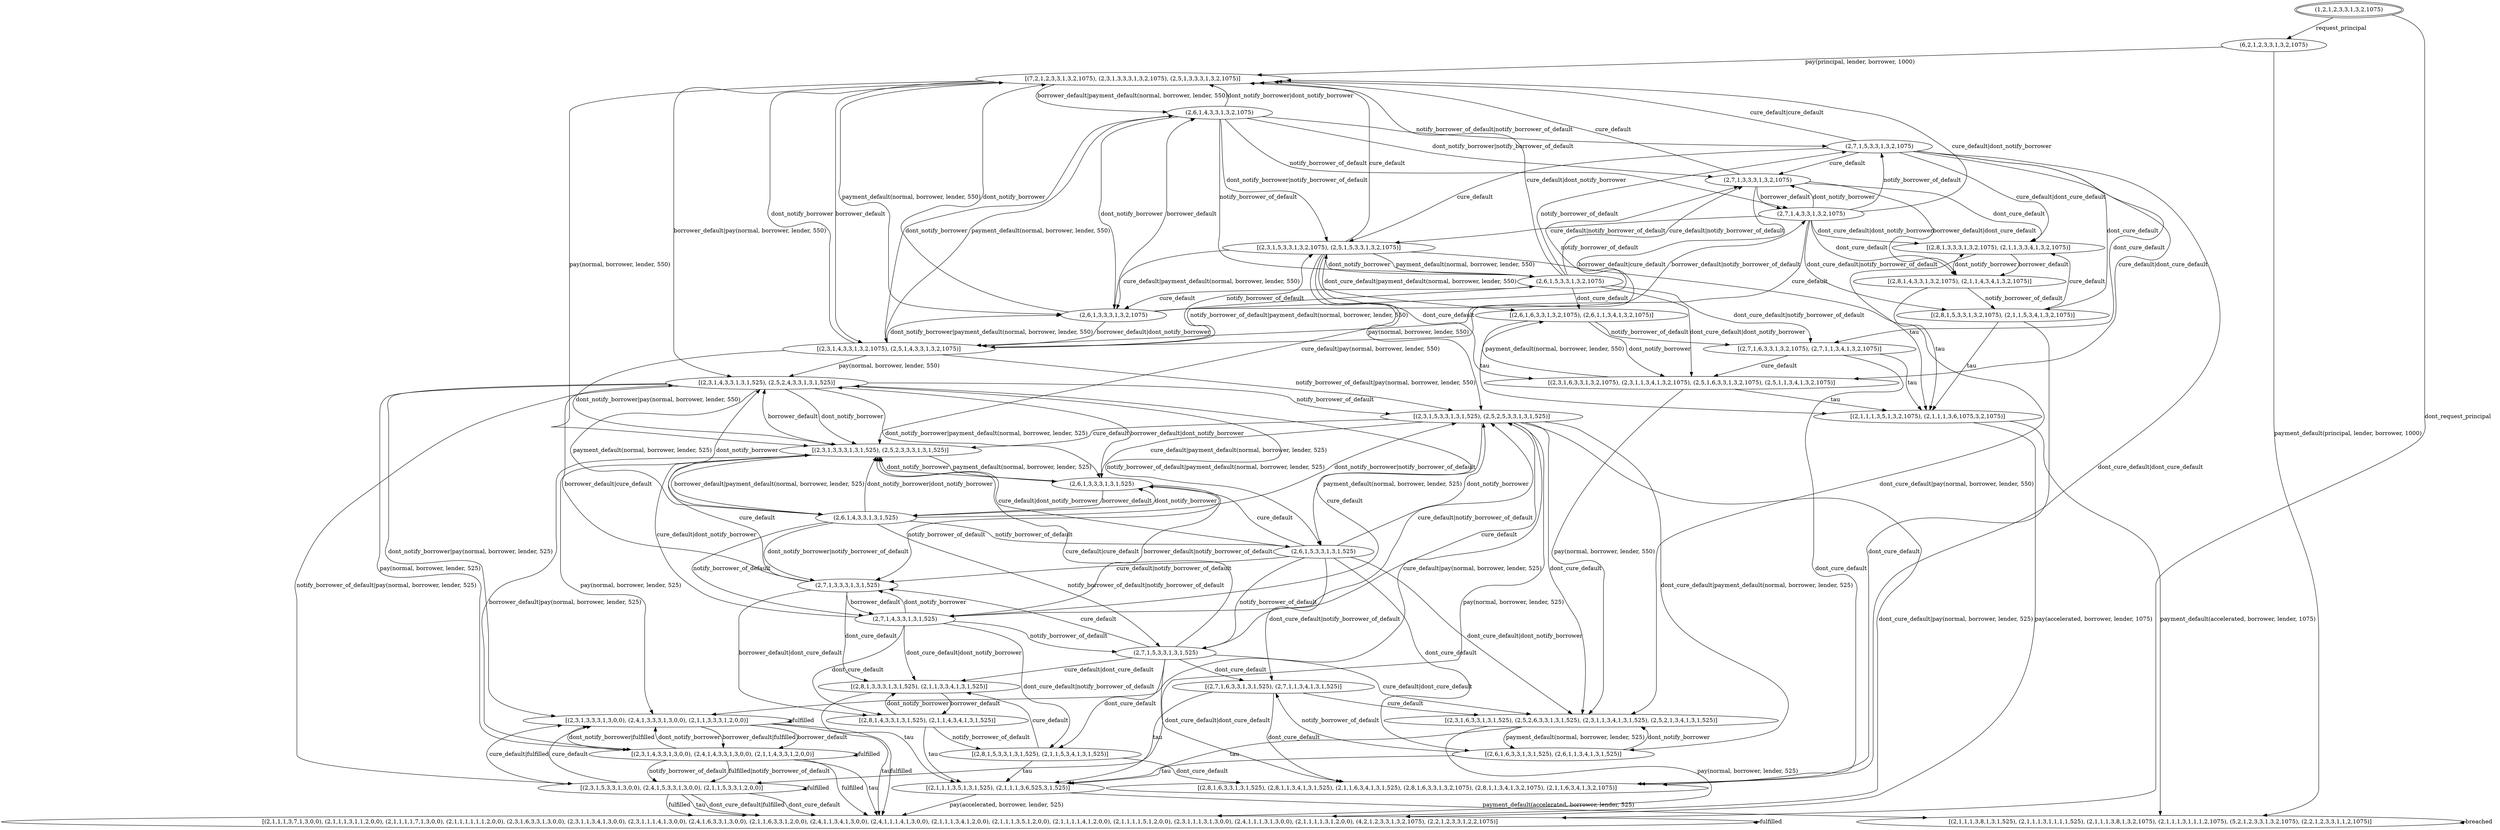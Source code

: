 digraph G {
center = TRUE;
mclimit = 10.0;
nodesep = 0.05;
node [ width=0.25, height=0.25, label="" ];
s10 [ peripheries=2 ];
s0 [label="[(2,1,1,1,3,7,1,3,0,0), (2,1,1,1,3,1,1,2,0,0), (2,1,1,1,1,7,1,3,0,0), (2,1,1,1,1,1,1,2,0,0), (2,3,1,6,3,3,1,3,0,0), (2,3,1,1,3,4,1,3,0,0), (2,3,1,1,1,4,1,3,0,0), (2,4,1,6,3,3,1,3,0,0), (2,1,1,6,3,3,1,2,0,0), (2,4,1,1,3,4,1,3,0,0), (2,4,1,1,1,4,1,3,0,0), (2,1,1,1,3,4,1,2,0,0), (2,1,1,1,3,5,1,2,0,0), (2,1,1,1,1,4,1,2,0,0), (2,1,1,1,1,5,1,2,0,0), (2,3,1,1,1,3,1,3,0,0), (2,4,1,1,1,3,1,3,0,0), (2,1,1,1,1,3,1,2,0,0), (4,2,1,2,3,3,1,3,2,1075), (2,2,1,2,3,3,1,2,2,1075)]"];
s1 [label="[(2,8,1,6,3,3,1,3,1,525), (2,8,1,1,3,4,1,3,1,525), (2,1,1,6,3,4,1,3,1,525), (2,8,1,6,3,3,1,3,2,1075), (2,8,1,1,3,4,1,3,2,1075), (2,1,1,6,3,4,1,3,2,1075)]"];
s2 [label="[(2,3,1,3,3,3,1,3,0,0), (2,4,1,3,3,3,1,3,0,0), (2,1,1,3,3,3,1,2,0,0)]"];
s3 [label="[(2,3,1,5,3,3,1,3,0,0), (2,4,1,5,3,3,1,3,0,0), (2,1,1,5,3,3,1,2,0,0)]"];
s4 [label="[(2,3,1,4,3,3,1,3,0,0), (2,4,1,4,3,3,1,3,0,0), (2,1,1,4,3,3,1,2,0,0)]"];
s5 [label="[(2,8,1,3,3,3,1,3,1,525), (2,1,1,3,3,4,1,3,1,525)]"];
s6 [label="[(2,1,1,1,3,5,1,3,1,525), (2,1,1,1,3,6,525,3,1,525)]"];
s7 [label="[(2,8,1,3,3,3,1,3,2,1075), (2,1,1,3,3,4,1,3,2,1075)]"];
s8 [label="[(2,1,1,1,3,5,1,3,2,1075), (2,1,1,1,3,6,1075,3,2,1075)]"];
s9 [label="[(2,3,1,5,3,3,1,3,1,525), (2,5,2,5,3,3,1,3,1,525)]"];
s10 [label="(1,2,1,2,3,3,1,3,2,1075)"];
s11 [label="(6,2,1,2,3,3,1,3,2,1075)"];
s12 [label="(2,7,1,5,3,3,1,3,2,1075)"];
s13 [label="(2,7,1,5,3,3,1,3,1,525)"];
s14 [label="(2,7,1,3,3,3,1,3,2,1075)"];
s15 [label="(2,7,1,3,3,3,1,3,1,525)"];
s16 [label="[(2,3,1,4,3,3,1,3,1,525), (2,5,2,4,3,3,1,3,1,525)]"];
s17 [label="[(2,3,1,3,3,3,1,3,1,525), (2,5,2,3,3,3,1,3,1,525)]"];
s18 [label="[(2,3,1,6,3,3,1,3,1,525), (2,5,2,6,3,3,1,3,1,525), (2,3,1,1,3,4,1,3,1,525), (2,5,2,1,3,4,1,3,1,525)]"];
s19 [label="(2,7,1,4,3,3,1,3,2,1075)"];
s20 [label="(2,7,1,4,3,3,1,3,1,525)"];
s21 [label="(2,6,1,5,3,3,1,3,1,525)"];
s22 [label="(2,6,1,5,3,3,1,3,2,1075)"];
s23 [label="(2,6,1,4,3,3,1,3,2,1075)"];
s24 [label="(2,6,1,4,3,3,1,3,1,525)"];
s25 [label="(2,6,1,3,3,3,1,3,2,1075)"];
s26 [label="(2,6,1,3,3,3,1,3,1,525)"];
s27 [label="[(2,3,1,5,3,3,1,3,2,1075), (2,5,1,5,3,3,1,3,2,1075)]"];
s28 [label="[(2,7,1,6,3,3,1,3,2,1075), (2,7,1,1,3,4,1,3,2,1075)]"];
s29 [label="[(2,8,1,5,3,3,1,3,1,525), (2,1,1,5,3,4,1,3,1,525)]"];
s30 [label="[(2,7,1,6,3,3,1,3,1,525), (2,7,1,1,3,4,1,3,1,525)]"];
s31 [label="[(2,3,1,4,3,3,1,3,2,1075), (2,5,1,4,3,3,1,3,2,1075)]"];
s32 [label="[(7,2,1,2,3,3,1,3,2,1075), (2,3,1,3,3,3,1,3,2,1075), (2,5,1,3,3,3,1,3,2,1075)]"];
s33 [label="[(2,3,1,6,3,3,1,3,2,1075), (2,3,1,1,3,4,1,3,2,1075), (2,5,1,6,3,3,1,3,2,1075), (2,5,1,1,3,4,1,3,2,1075)]"];
s34 [label="[(2,8,1,5,3,3,1,3,2,1075), (2,1,1,5,3,4,1,3,2,1075)]"];
s35 [label="[(2,8,1,4,3,3,1,3,2,1075), (2,1,1,4,3,4,1,3,2,1075)]"];
s36 [label="[(2,6,1,6,3,3,1,3,2,1075), (2,6,1,1,3,4,1,3,2,1075)]"];
s37 [label="[(2,8,1,4,3,3,1,3,1,525), (2,1,1,4,3,4,1,3,1,525)]"];
s38 [label="[(2,6,1,6,3,3,1,3,1,525), (2,6,1,1,3,4,1,3,1,525)]"];
s39 [label="[(2,1,1,1,3,8,1,3,1,525), (2,1,1,1,3,1,1,1,1,525), (2,1,1,1,3,8,1,3,2,1075), (2,1,1,1,3,1,1,1,2,1075), (5,2,1,2,3,3,1,3,2,1075), (2,2,1,2,3,3,1,1,2,1075)]"];
s0->s0[label="fulfilled"];
s39->s39[label="breached"];
s32->s16[label="borrower_default|pay(normal, borrower, lender, 550)"];
s32->s23[label="borrower_default|payment_default(normal, borrower, lender, 550)"];
s32->s25[label="payment_default(normal, borrower, lender, 550)"];
s32->s17[label="pay(normal, borrower, lender, 550)"];
s32->s31[label="borrower_default"];
s31->s17[label="dont_notify_borrower|pay(normal, borrower, lender, 550)"];
s31->s9[label="notify_borrower_of_default|pay(normal, borrower, lender, 550)"];
s31->s25[label="dont_notify_borrower|payment_default(normal, borrower, lender, 550)"];
s31->s22[label="notify_borrower_of_default|payment_default(normal, borrower, lender, 550)"];
s31->s23[label="payment_default(normal, borrower, lender, 550)"];
s31->s16[label="pay(normal, borrower, lender, 550)"];
s31->s32[label="dont_notify_borrower"];
s31->s27[label="notify_borrower_of_default"];
s27->s17[label="cure_default|pay(normal, borrower, lender, 550)"];
s27->s18[label="dont_cure_default|pay(normal, borrower, lender, 550)"];
s27->s25[label="cure_default|payment_default(normal, borrower, lender, 550)"];
s27->s36[label="dont_cure_default|payment_default(normal, borrower, lender, 550)"];
s27->s32[label="cure_default"];
s27->s33[label="dont_cure_default"];
s27->s22[label="payment_default(normal, borrower, lender, 550)"];
s27->s9[label="pay(normal, borrower, lender, 550)"];
s26->s16[label="borrower_default|dont_notify_borrower"];
s26->s20[label="borrower_default|notify_borrower_of_default"];
s26->s17[label="dont_notify_borrower"];
s26->s15[label="notify_borrower_of_default"];
s26->s24[label="borrower_default"];
s25->s31[label="borrower_default|dont_notify_borrower"];
s25->s19[label="borrower_default|notify_borrower_of_default"];
s25->s32[label="dont_notify_borrower"];
s25->s14[label="notify_borrower_of_default"];
s25->s23[label="borrower_default"];
s24->s17[label="dont_notify_borrower|dont_notify_borrower"];
s24->s15[label="dont_notify_borrower|notify_borrower_of_default"];
s24->s9[label="dont_notify_borrower|notify_borrower_of_default"];
s24->s13[label="notify_borrower_of_default|notify_borrower_of_default"];
s24->s26[label="dont_notify_borrower"];
s24->s16[label="dont_notify_borrower"];
s24->s20[label="notify_borrower_of_default"];
s24->s21[label="notify_borrower_of_default"];
s23->s32[label="dont_notify_borrower|dont_notify_borrower"];
s23->s27[label="dont_notify_borrower|notify_borrower_of_default"];
s23->s14[label="dont_notify_borrower|notify_borrower_of_default"];
s23->s12[label="notify_borrower_of_default|notify_borrower_of_default"];
s23->s31[label="dont_notify_borrower"];
s23->s25[label="dont_notify_borrower"];
s23->s19[label="notify_borrower_of_default"];
s23->s22[label="notify_borrower_of_default"];
s21->s17[label="cure_default|dont_notify_borrower"];
s21->s18[label="dont_cure_default|dont_notify_borrower"];
s21->s15[label="cure_default|notify_borrower_of_default"];
s21->s26[label="cure_default"];
s21->s30[label="dont_cure_default|notify_borrower_of_default"];
s21->s38[label="dont_cure_default"];
s21->s9[label="dont_notify_borrower"];
s21->s13[label="notify_borrower_of_default"];
s20->s17[label="cure_default|dont_notify_borrower"];
s20->s5[label="dont_cure_default|dont_notify_borrower"];
s20->s9[label="cure_default|notify_borrower_of_default"];
s20->s29[label="dont_cure_default|notify_borrower_of_default"];
s20->s16[label="cure_default"];
s20->s15[label="dont_notify_borrower"];
s20->s37[label="dont_cure_default"];
s20->s13[label="notify_borrower_of_default"];
s22->s33[label="dont_cure_default|dont_notify_borrower"];
s22->s32[label="cure_default|dont_notify_borrower"];
s22->s14[label="cure_default|notify_borrower_of_default"];
s22->s25[label="cure_default"];
s22->s36[label="dont_cure_default"];
s22->s28[label="dont_cure_default|notify_borrower_of_default"];
s22->s27[label="dont_notify_borrower"];
s22->s12[label="notify_borrower_of_default"];
s19->s32[label="cure_default|dont_notify_borrower"];
s19->s27[label="cure_default|notify_borrower_of_default"];
s19->s34[label="dont_cure_default|notify_borrower_of_default"];
s19->s31[label="cure_default"];
s19->s7[label="dont_cure_default|dont_notify_borrower"];
s19->s14[label="dont_notify_borrower"];
s19->s35[label="dont_cure_default"];
s19->s12[label="notify_borrower_of_default"];
s17->s4[label="borrower_default|pay(normal, borrower, lender, 525)"];
s17->s2[label="pay(normal, borrower, lender, 525)"];
s17->s24[label="borrower_default|payment_default(normal, borrower, lender, 525)"];
s17->s26[label="payment_default(normal, borrower, lender, 525)"];
s17->s16[label="borrower_default"];
s16->s2[label="dont_notify_borrower|pay(normal, borrower, lender, 525)"];
s16->s3[label="notify_borrower_of_default|pay(normal, borrower, lender, 525)"];
s16->s21[label="notify_borrower_of_default|payment_default(normal, borrower, lender, 525)"];
s16->s26[label="dont_notify_borrower|payment_default(normal, borrower, lender, 525)"];
s16->s4[label="pay(normal, borrower, lender, 525)"];
s16->s24[label="payment_default(normal, borrower, lender, 525)"];
s16->s17[label="dont_notify_borrower"];
s16->s9[label="notify_borrower_of_default"];
s15->s37[label="borrower_default|dont_cure_default"];
s15->s16[label="borrower_default|cure_default"];
s15->s17[label="cure_default"];
s15->s5[label="dont_cure_default"];
s15->s20[label="borrower_default"];
s14->s35[label="borrower_default|dont_cure_default"];
s14->s31[label="borrower_default|cure_default"];
s14->s32[label="cure_default"];
s14->s7[label="dont_cure_default"];
s14->s19[label="borrower_default"];
s13->s1[label="dont_cure_default|dont_cure_default"];
s13->s17[label="cure_default|cure_default"];
s13->s5[label="cure_default|dont_cure_default"];
s13->s18[label="cure_default|dont_cure_default"];
s13->s15[label="cure_default"];
s13->s9[label="cure_default"];
s13->s30[label="dont_cure_default"];
s13->s29[label="dont_cure_default"];
s12->s1[label="dont_cure_default|dont_cure_default"];
s12->s32[label="cure_default|cure_default"];
s12->s27[label="cure_default"];
s12->s14[label="cure_default"];
s12->s28[label="dont_cure_default"];
s12->s34[label="dont_cure_default"];
s12->s7[label="cure_default|dont_cure_default"];
s12->s33[label="cure_default|dont_cure_default"];
s11->s32[label="pay(principal, lender, borrower, 1000)"];
s11->s39[label="payment_default(principal, lender, borrower, 1000)"];
s10->s11[label="request_principal"];
s10->s0[label="dont_request_principal"];
s9->s2[label="cure_default|pay(normal, borrower, lender, 525)"];
s9->s0[label="dont_cure_default|pay(normal, borrower, lender, 525)"];
s9->s38[label="dont_cure_default|payment_default(normal, borrower, lender, 525)"];
s9->s26[label="cure_default|payment_default(normal, borrower, lender, 525)"];
s9->s3[label="pay(normal, borrower, lender, 525)"];
s9->s21[label="payment_default(normal, borrower, lender, 525)"];
s9->s17[label="cure_default"];
s9->s18[label="dont_cure_default"];
s8->s39[label="payment_default(accelerated, borrower, lender, 1075)"];
s8->s0[label="pay(accelerated, borrower, lender, 1075)"];
s7->s8[label="tau"];
s7->s35[label="borrower_default"];
s36->s33[label="dont_notify_borrower"];
s36->s8[label="tau"];
s36->s28[label="notify_borrower_of_default"];
s35->s7[label="dont_notify_borrower"];
s35->s8[label="tau"];
s35->s34[label="notify_borrower_of_default"];
s33->s36[label="payment_default(normal, borrower, lender, 550)"];
s33->s8[label="tau"];
s33->s18[label="pay(normal, borrower, lender, 550)"];
s28->s8[label="tau"];
s28->s1[label="dont_cure_default"];
s28->s33[label="cure_default"];
s34->s7[label="cure_default"];
s34->s1[label="dont_cure_default"];
s34->s8[label="tau"];
s6->s39[label="payment_default(accelerated, borrower, lender, 525)"];
s6->s0[label="pay(accelerated, borrower, lender, 525)"];
s5->s6[label="tau"];
s5->s37[label="borrower_default"];
s38->s18[label="dont_notify_borrower"];
s38->s6[label="tau"];
s38->s30[label="notify_borrower_of_default"];
s37->s5[label="dont_notify_borrower"];
s37->s6[label="tau"];
s37->s29[label="notify_borrower_of_default"];
s30->s18[label="cure_default"];
s30->s6[label="tau"];
s30->s1[label="dont_cure_default"];
s29->s5[label="cure_default"];
s29->s6[label="tau"];
s29->s1[label="dont_cure_default"];
s18->s0[label="pay(normal, borrower, lender, 525)"];
s18->s6[label="tau"];
s18->s38[label="payment_default(normal, borrower, lender, 525)"];
s4->s2[label="dont_notify_borrower|fulfilled"];
s4->s0[label="tau"];
s4->s3[label="fulfilled|notify_borrower_of_default"];
s4->s4[label="fulfilled"];
s4->s2[label="dont_notify_borrower"];
s4->s3[label="notify_borrower_of_default"];
s4->s0[label="fulfilled"];
s3->s2[label="cure_default|fulfilled"];
s3->s0[label="tau"];
s3->s0[label="dont_cure_default|fulfilled"];
s3->s3[label="fulfilled"];
s3->s2[label="cure_default"];
s3->s0[label="dont_cure_default"];
s3->s0[label="fulfilled"];
s2->s4[label="borrower_default|fulfilled"];
s2->s0[label="tau"];
s2->s2[label="fulfilled"];
s2->s4[label="borrower_default"];
s2->s0[label="fulfilled"];
}
